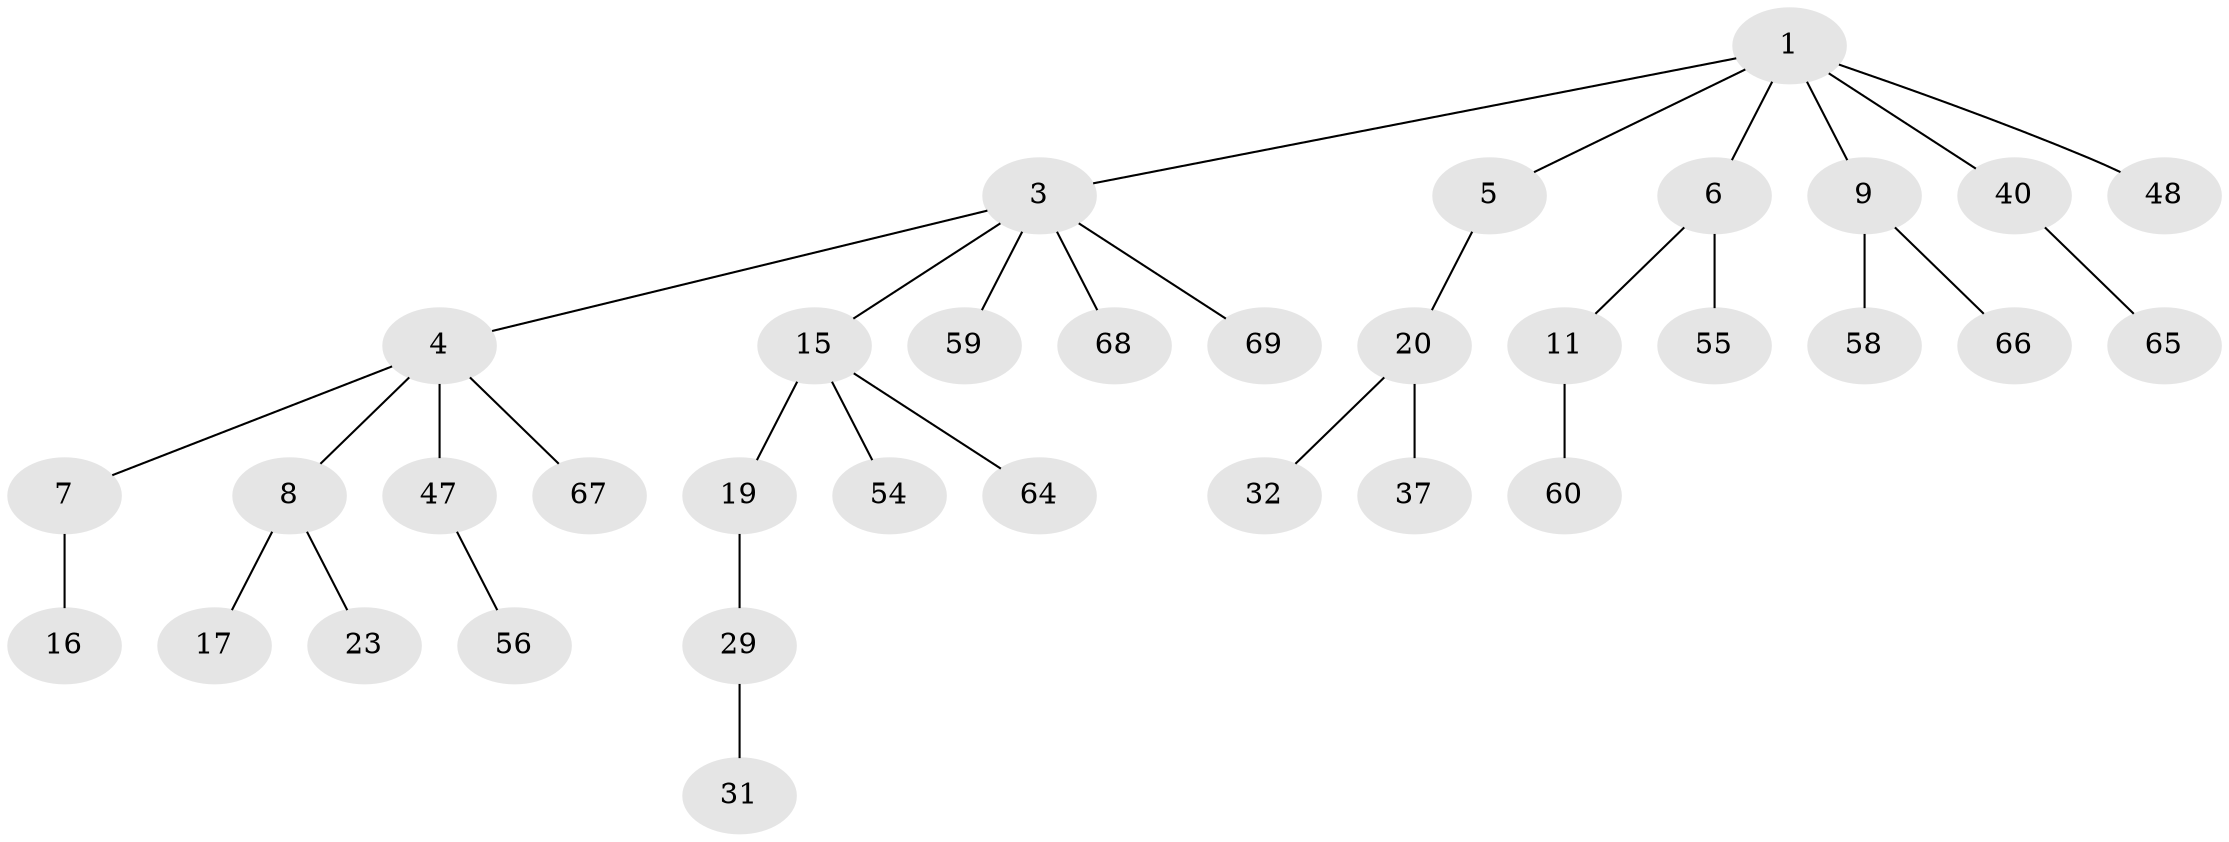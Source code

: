// original degree distribution, {5: 0.043478260869565216, 3: 0.17391304347826086, 6: 0.014492753623188406, 4: 0.057971014492753624, 2: 0.2028985507246377, 1: 0.5072463768115942}
// Generated by graph-tools (version 1.1) at 2025/15/03/09/25 04:15:36]
// undirected, 34 vertices, 33 edges
graph export_dot {
graph [start="1"]
  node [color=gray90,style=filled];
  1 [super="+2"];
  3 [super="+10+50"];
  4 [super="+22+26"];
  5 [super="+41+34+24+13+30"];
  6 [super="+38"];
  7 [super="+12+63"];
  8;
  9 [super="+14+25"];
  11 [super="+39+18"];
  15;
  16 [super="+33"];
  17;
  19 [super="+36+21+35"];
  20;
  23 [super="+27+52"];
  29 [super="+49"];
  31;
  32;
  37 [super="+53"];
  40;
  47;
  48;
  54;
  55;
  56;
  58;
  59;
  60;
  64;
  65;
  66;
  67;
  68;
  69;
  1 -- 3;
  1 -- 5;
  1 -- 9;
  1 -- 48;
  1 -- 40;
  1 -- 6;
  3 -- 4;
  3 -- 69;
  3 -- 59;
  3 -- 15;
  3 -- 68;
  4 -- 7;
  4 -- 8;
  4 -- 47;
  4 -- 67;
  5 -- 20;
  6 -- 11;
  6 -- 55;
  7 -- 16;
  8 -- 17;
  8 -- 23;
  9 -- 66;
  9 -- 58;
  11 -- 60;
  15 -- 19;
  15 -- 54;
  15 -- 64;
  19 -- 29;
  20 -- 32;
  20 -- 37;
  29 -- 31;
  40 -- 65;
  47 -- 56;
}
